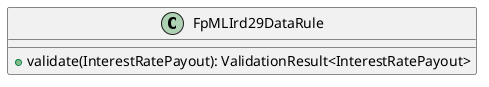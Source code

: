 @startuml

    class FpMLIrd29DataRule [[FpMLIrd29DataRule.html]] {
        +validate(InterestRatePayout): ValidationResult<InterestRatePayout>
    }

@enduml
